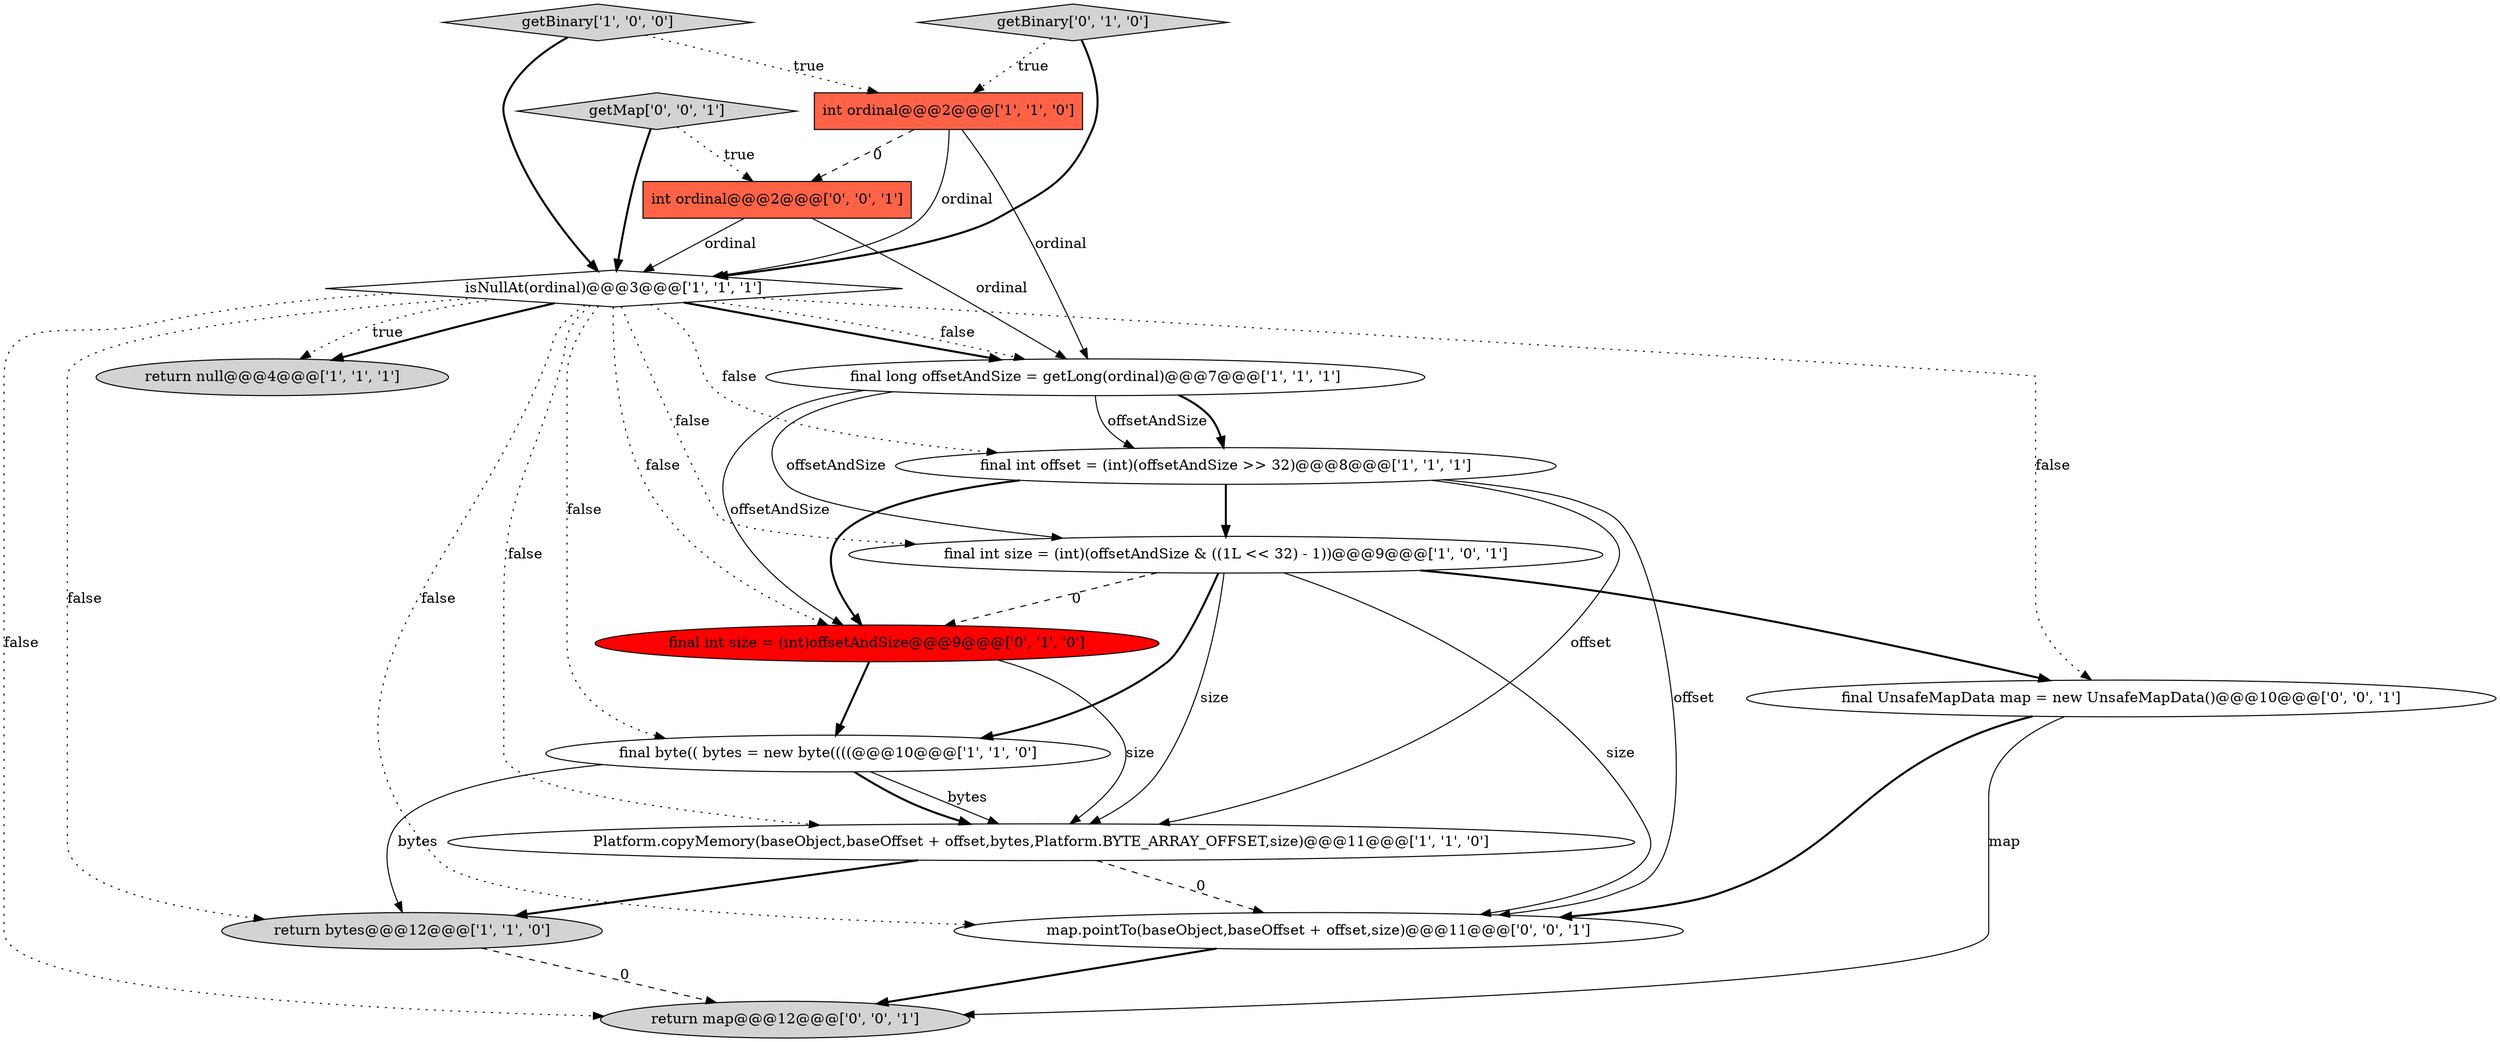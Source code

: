 digraph {
4 [style = filled, label = "isNullAt(ordinal)@@@3@@@['1', '1', '1']", fillcolor = white, shape = diamond image = "AAA0AAABBB1BBB"];
16 [style = filled, label = "map.pointTo(baseObject,baseOffset + offset,size)@@@11@@@['0', '0', '1']", fillcolor = white, shape = ellipse image = "AAA0AAABBB3BBB"];
9 [style = filled, label = "getBinary['1', '0', '0']", fillcolor = lightgray, shape = diamond image = "AAA0AAABBB1BBB"];
1 [style = filled, label = "final int size = (int)(offsetAndSize & ((1L << 32) - 1))@@@9@@@['1', '0', '1']", fillcolor = white, shape = ellipse image = "AAA0AAABBB1BBB"];
14 [style = filled, label = "return map@@@12@@@['0', '0', '1']", fillcolor = lightgray, shape = ellipse image = "AAA0AAABBB3BBB"];
3 [style = filled, label = "final long offsetAndSize = getLong(ordinal)@@@7@@@['1', '1', '1']", fillcolor = white, shape = ellipse image = "AAA0AAABBB1BBB"];
7 [style = filled, label = "int ordinal@@@2@@@['1', '1', '0']", fillcolor = tomato, shape = box image = "AAA0AAABBB1BBB"];
0 [style = filled, label = "return null@@@4@@@['1', '1', '1']", fillcolor = lightgray, shape = ellipse image = "AAA0AAABBB1BBB"];
8 [style = filled, label = "Platform.copyMemory(baseObject,baseOffset + offset,bytes,Platform.BYTE_ARRAY_OFFSET,size)@@@11@@@['1', '1', '0']", fillcolor = white, shape = ellipse image = "AAA0AAABBB1BBB"];
10 [style = filled, label = "getBinary['0', '1', '0']", fillcolor = lightgray, shape = diamond image = "AAA0AAABBB2BBB"];
11 [style = filled, label = "final int size = (int)offsetAndSize@@@9@@@['0', '1', '0']", fillcolor = red, shape = ellipse image = "AAA1AAABBB2BBB"];
13 [style = filled, label = "getMap['0', '0', '1']", fillcolor = lightgray, shape = diamond image = "AAA0AAABBB3BBB"];
2 [style = filled, label = "return bytes@@@12@@@['1', '1', '0']", fillcolor = lightgray, shape = ellipse image = "AAA0AAABBB1BBB"];
12 [style = filled, label = "int ordinal@@@2@@@['0', '0', '1']", fillcolor = tomato, shape = box image = "AAA0AAABBB3BBB"];
5 [style = filled, label = "final int offset = (int)(offsetAndSize >> 32)@@@8@@@['1', '1', '1']", fillcolor = white, shape = ellipse image = "AAA0AAABBB1BBB"];
6 [style = filled, label = "final byte(( bytes = new byte((((@@@10@@@['1', '1', '0']", fillcolor = white, shape = ellipse image = "AAA0AAABBB1BBB"];
15 [style = filled, label = "final UnsafeMapData map = new UnsafeMapData()@@@10@@@['0', '0', '1']", fillcolor = white, shape = ellipse image = "AAA0AAABBB3BBB"];
4->3 [style = bold, label=""];
8->16 [style = dashed, label="0"];
4->14 [style = dotted, label="false"];
13->12 [style = dotted, label="true"];
3->5 [style = solid, label="offsetAndSize"];
3->11 [style = solid, label="offsetAndSize"];
1->15 [style = bold, label=""];
9->4 [style = bold, label=""];
4->0 [style = dotted, label="true"];
11->6 [style = bold, label=""];
4->5 [style = dotted, label="false"];
4->3 [style = dotted, label="false"];
11->8 [style = solid, label="size"];
1->16 [style = solid, label="size"];
15->16 [style = bold, label=""];
4->8 [style = dotted, label="false"];
4->6 [style = dotted, label="false"];
4->11 [style = dotted, label="false"];
6->8 [style = solid, label="bytes"];
4->15 [style = dotted, label="false"];
7->3 [style = solid, label="ordinal"];
4->0 [style = bold, label=""];
3->1 [style = solid, label="offsetAndSize"];
5->1 [style = bold, label=""];
12->3 [style = solid, label="ordinal"];
5->8 [style = solid, label="offset"];
4->2 [style = dotted, label="false"];
3->5 [style = bold, label=""];
5->16 [style = solid, label="offset"];
1->6 [style = bold, label=""];
2->14 [style = dashed, label="0"];
8->2 [style = bold, label=""];
1->11 [style = dashed, label="0"];
6->2 [style = solid, label="bytes"];
6->8 [style = bold, label=""];
10->4 [style = bold, label=""];
7->12 [style = dashed, label="0"];
16->14 [style = bold, label=""];
7->4 [style = solid, label="ordinal"];
4->1 [style = dotted, label="false"];
5->11 [style = bold, label=""];
9->7 [style = dotted, label="true"];
4->16 [style = dotted, label="false"];
12->4 [style = solid, label="ordinal"];
15->14 [style = solid, label="map"];
10->7 [style = dotted, label="true"];
1->8 [style = solid, label="size"];
13->4 [style = bold, label=""];
}
